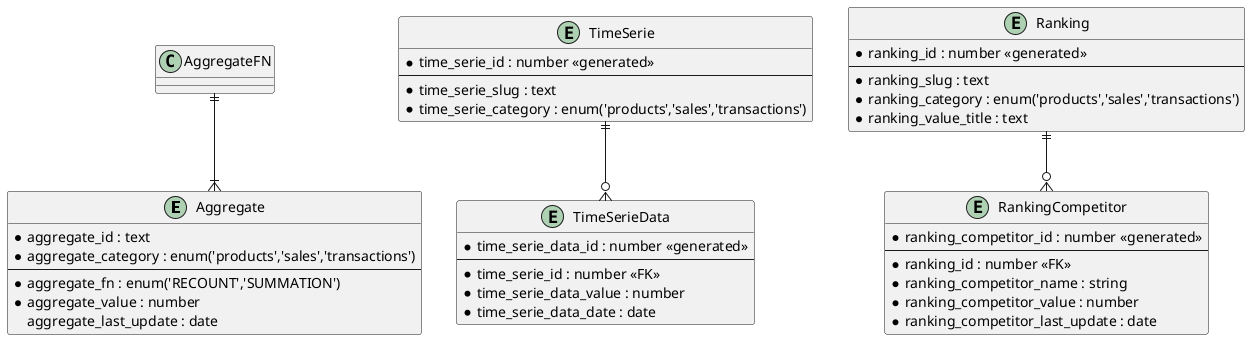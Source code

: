 ' database/database-metrics.puml
@startuml Database metrics tables

' Aggregate
entity Aggregate {
  * aggregate_id : text
  * aggregate_category : enum('products','sales','transactions')
  --
  * aggregate_fn : enum('RECOUNT','SUMMATION')
  * aggregate_value : number
  aggregate_last_update : date
}

AggregateFN ||--|{ Aggregate

' TimeSerie
entity TimeSerie {
  * time_serie_id : number <<generated>>
  --
  * time_serie_slug : text
  * time_serie_category : enum('products','sales','transactions')
}

entity TimeSerieData {
  * time_serie_data_id : number <<generated>>
  --
  * time_serie_id : number <<FK>>
  * time_serie_data_value : number
  * time_serie_data_date : date
}

TimeSerie ||--o{ TimeSerieData

' Ranking
entity Ranking {
  * ranking_id : number <<generated>>
  --
  * ranking_slug : text
  * ranking_category : enum('products','sales','transactions')
  * ranking_value_title : text
}

entity RankingCompetitor {
  * ranking_competitor_id : number <<generated>>
  --
  * ranking_id : number <<FK>>
  * ranking_competitor_name : string
  * ranking_competitor_value : number
  * ranking_competitor_last_update : date
}

Ranking ||--o{ RankingCompetitor
@enduml
